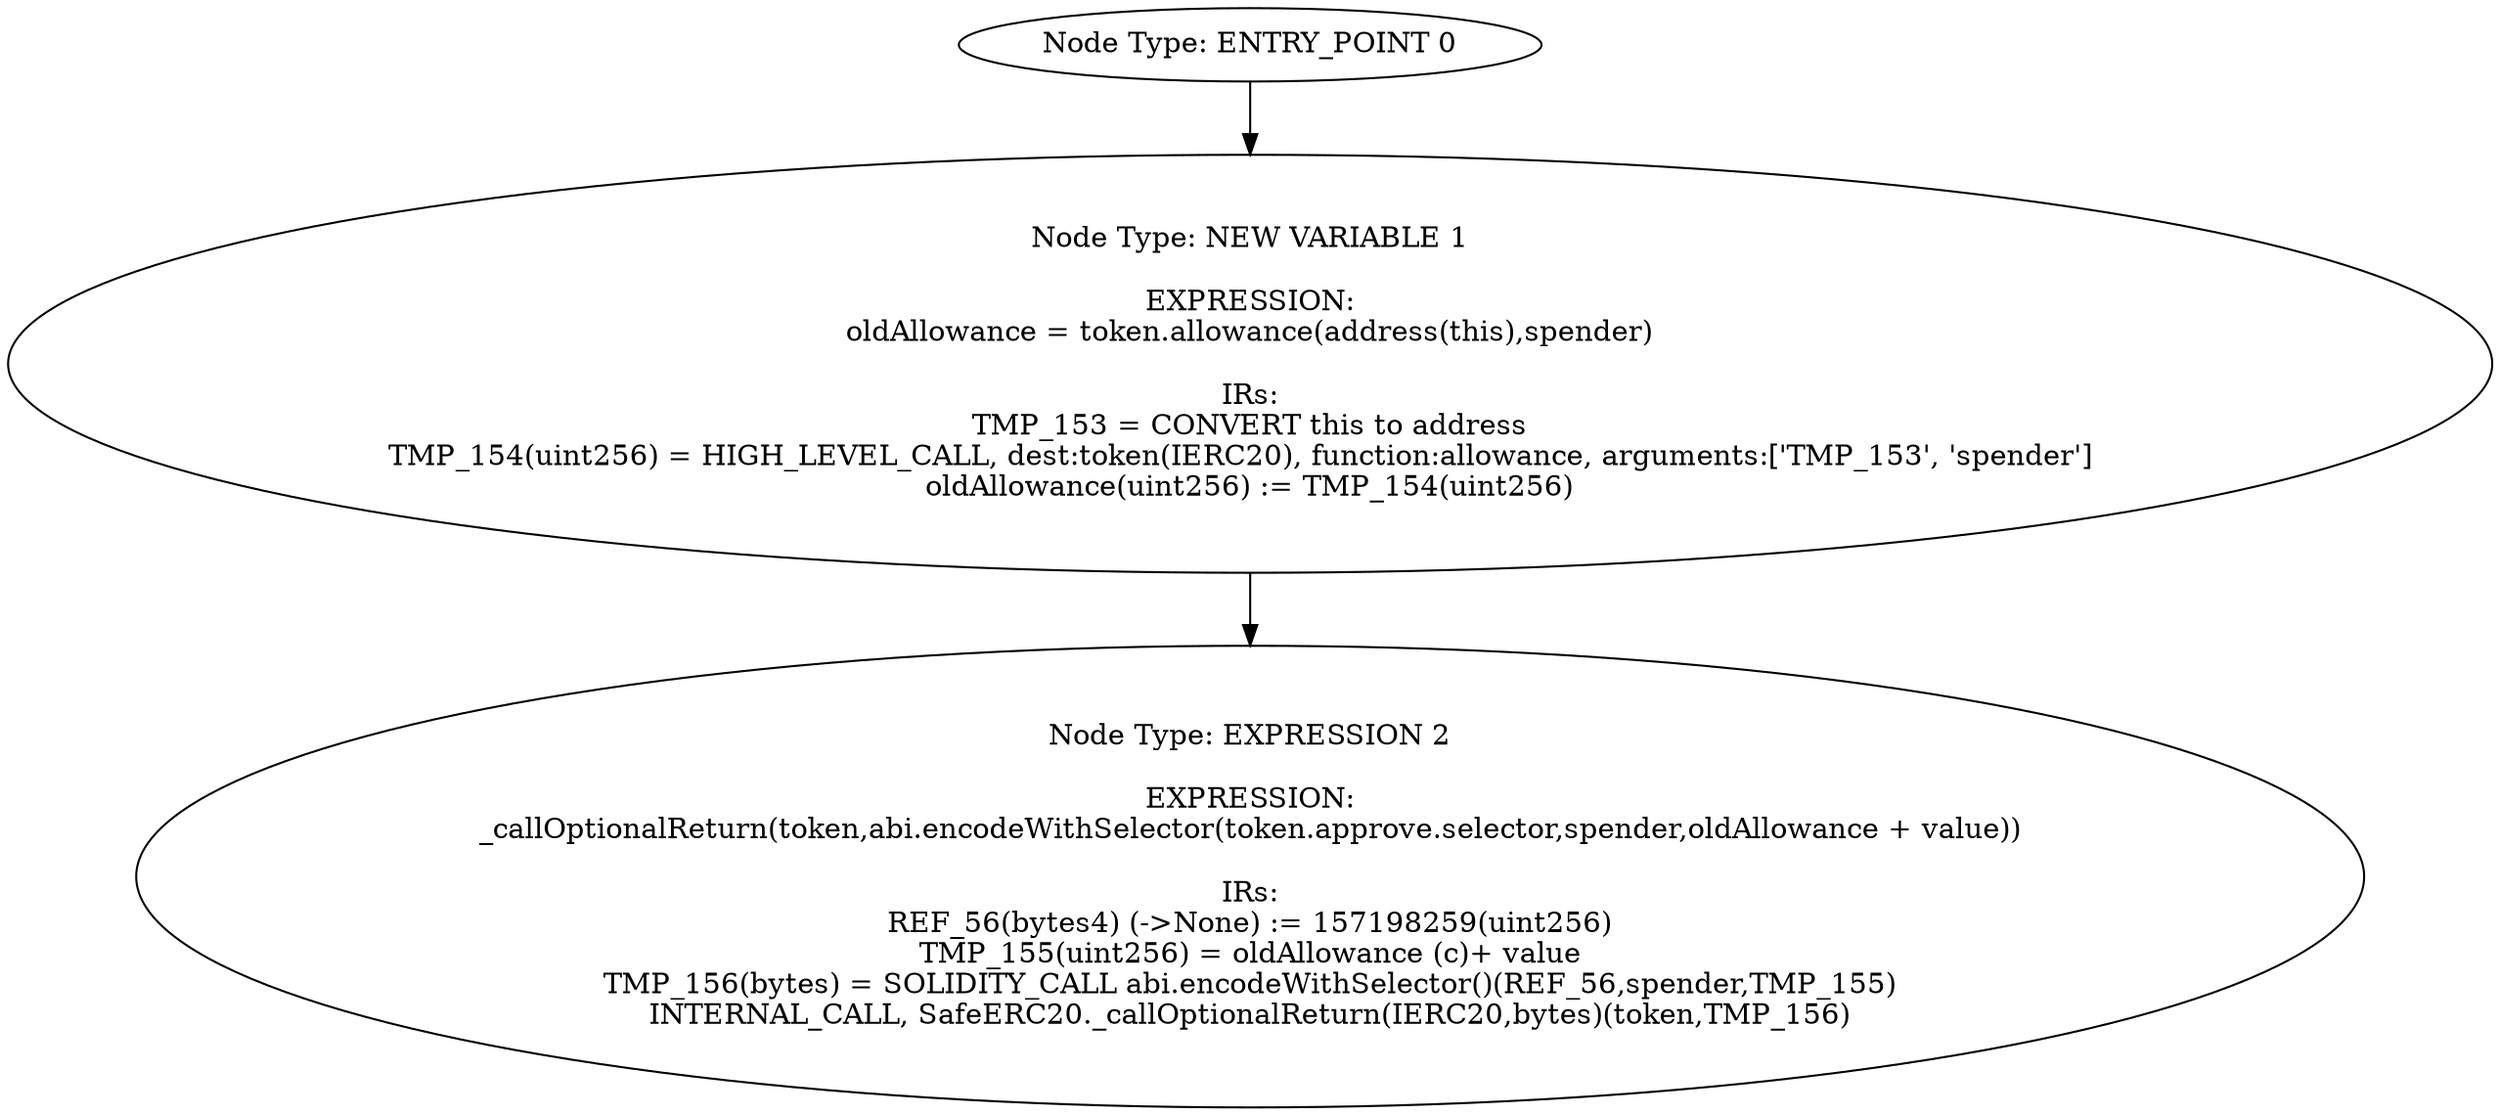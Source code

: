 digraph{
0[label="Node Type: ENTRY_POINT 0
"];
0->1;
1[label="Node Type: NEW VARIABLE 1

EXPRESSION:
oldAllowance = token.allowance(address(this),spender)

IRs:
TMP_153 = CONVERT this to address
TMP_154(uint256) = HIGH_LEVEL_CALL, dest:token(IERC20), function:allowance, arguments:['TMP_153', 'spender']  
oldAllowance(uint256) := TMP_154(uint256)"];
1->2;
2[label="Node Type: EXPRESSION 2

EXPRESSION:
_callOptionalReturn(token,abi.encodeWithSelector(token.approve.selector,spender,oldAllowance + value))

IRs:
REF_56(bytes4) (->None) := 157198259(uint256)
TMP_155(uint256) = oldAllowance (c)+ value
TMP_156(bytes) = SOLIDITY_CALL abi.encodeWithSelector()(REF_56,spender,TMP_155)
INTERNAL_CALL, SafeERC20._callOptionalReturn(IERC20,bytes)(token,TMP_156)"];
}
